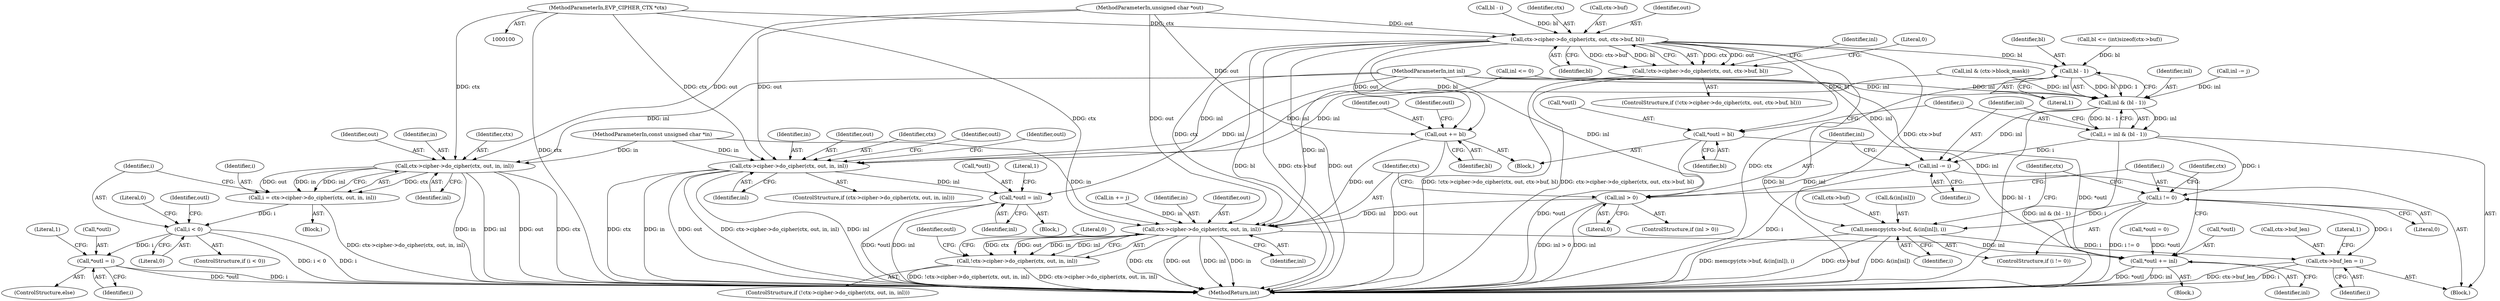 digraph "0_openssl_3f3582139fbb259a1c3cbb0a25236500a409bf26@pointer" {
"1000101" [label="(MethodParameterIn,EVP_CIPHER_CTX *ctx)"];
"1000121" [label="(Call,ctx->cipher->do_cipher(ctx, out, in, inl))"];
"1000119" [label="(Call,i = ctx->cipher->do_cipher(ctx, out, in, inl))"];
"1000127" [label="(Call,i < 0)"];
"1000133" [label="(Call,*outl = i)"];
"1000168" [label="(Call,ctx->cipher->do_cipher(ctx, out, in, inl))"];
"1000174" [label="(Call,*outl = inl)"];
"1000259" [label="(Call,ctx->cipher->do_cipher(ctx, out, ctx->buf, bl))"];
"1000258" [label="(Call,!ctx->cipher->do_cipher(ctx, out, ctx->buf, bl))"];
"1000274" [label="(Call,out += bl)"];
"1000303" [label="(Call,ctx->cipher->do_cipher(ctx, out, in, inl))"];
"1000302" [label="(Call,!ctx->cipher->do_cipher(ctx, out, in, inl))"];
"1000310" [label="(Call,*outl += inl)"];
"1000277" [label="(Call,*outl = bl)"];
"1000290" [label="(Call,bl - 1)"];
"1000288" [label="(Call,inl & (bl - 1))"];
"1000286" [label="(Call,i = inl & (bl - 1))"];
"1000293" [label="(Call,inl -= i)"];
"1000297" [label="(Call,inl > 0)"];
"1000315" [label="(Call,i != 0)"];
"1000318" [label="(Call,memcpy(ctx->buf, &(in[inl]), i))"];
"1000327" [label="(Call,ctx->buf_len = i)"];
"1000312" [label="(Identifier,outl)"];
"1000303" [label="(Call,ctx->cipher->do_cipher(ctx, out, in, inl))"];
"1000262" [label="(Call,ctx->buf)"];
"1000291" [label="(Identifier,bl)"];
"1000310" [label="(Call,*outl += inl)"];
"1000125" [label="(Identifier,inl)"];
"1000105" [label="(MethodParameterIn,int inl)"];
"1000257" [label="(ControlStructure,if (!ctx->cipher->do_cipher(ctx, out, ctx->buf, bl)))"];
"1000302" [label="(Call,!ctx->cipher->do_cipher(ctx, out, in, inl))"];
"1000327" [label="(Call,ctx->buf_len = i)"];
"1000300" [label="(Block,)"];
"1000119" [label="(Call,i = ctx->cipher->do_cipher(ctx, out, in, inl))"];
"1000133" [label="(Call,*outl = i)"];
"1000134" [label="(Call,*outl)"];
"1000309" [label="(Literal,0)"];
"1000140" [label="(Call,inl <= 0)"];
"1000128" [label="(Identifier,i)"];
"1000328" [label="(Call,ctx->buf_len)"];
"1000287" [label="(Identifier,i)"];
"1000172" [label="(Identifier,inl)"];
"1000290" [label="(Call,bl - 1)"];
"1000271" [label="(Call,in += j)"];
"1000311" [label="(Call,*outl)"];
"1000280" [label="(Identifier,bl)"];
"1000132" [label="(ControlStructure,else)"];
"1000304" [label="(Identifier,ctx)"];
"1000314" [label="(ControlStructure,if (i != 0))"];
"1000293" [label="(Call,inl -= i)"];
"1000131" [label="(Literal,0)"];
"1000258" [label="(Call,!ctx->cipher->do_cipher(ctx, out, ctx->buf, bl))"];
"1000292" [label="(Literal,1)"];
"1000282" [label="(Call,*outl = 0)"];
"1000127" [label="(Call,i < 0)"];
"1000269" [label="(Identifier,inl)"];
"1000331" [label="(Identifier,i)"];
"1000121" [label="(Call,ctx->cipher->do_cipher(ctx, out, in, inl))"];
"1000333" [label="(Literal,1)"];
"1000286" [label="(Call,i = inl & (bl - 1))"];
"1000320" [label="(Identifier,ctx)"];
"1000101" [label="(MethodParameterIn,EVP_CIPHER_CTX *ctx)"];
"1000318" [label="(Call,memcpy(ctx->buf, &(in[inl]), i))"];
"1000316" [label="(Identifier,i)"];
"1000289" [label="(Identifier,inl)"];
"1000322" [label="(Call,&(in[inl]))"];
"1000274" [label="(Call,out += bl)"];
"1000276" [label="(Identifier,bl)"];
"1000135" [label="(Identifier,outl)"];
"1000294" [label="(Identifier,inl)"];
"1000104" [label="(MethodParameterIn,const unsigned char *in)"];
"1000171" [label="(Identifier,in)"];
"1000267" [label="(Literal,0)"];
"1000288" [label="(Call,inl & (bl - 1))"];
"1000317" [label="(Literal,0)"];
"1000177" [label="(Identifier,inl)"];
"1000242" [label="(Block,)"];
"1000306" [label="(Identifier,in)"];
"1000168" [label="(Call,ctx->cipher->do_cipher(ctx, out, in, inl))"];
"1000170" [label="(Identifier,out)"];
"1000301" [label="(ControlStructure,if (!ctx->cipher->do_cipher(ctx, out, in, inl)))"];
"1000174" [label="(Call,*outl = inl)"];
"1000129" [label="(Literal,0)"];
"1000124" [label="(Identifier,in)"];
"1000138" [label="(Literal,1)"];
"1000261" [label="(Identifier,out)"];
"1000295" [label="(Identifier,i)"];
"1000329" [label="(Identifier,ctx)"];
"1000169" [label="(Identifier,ctx)"];
"1000298" [label="(Identifier,inl)"];
"1000176" [label="(Identifier,outl)"];
"1000299" [label="(Literal,0)"];
"1000278" [label="(Call,*outl)"];
"1000120" [label="(Identifier,i)"];
"1000122" [label="(Identifier,ctx)"];
"1000305" [label="(Identifier,out)"];
"1000201" [label="(Call,bl <= (int)sizeof(ctx->buf))"];
"1000268" [label="(Call,inl -= j)"];
"1000167" [label="(ControlStructure,if (ctx->cipher->do_cipher(ctx, out, in, inl)))"];
"1000296" [label="(ControlStructure,if (inl > 0))"];
"1000265" [label="(Identifier,bl)"];
"1000307" [label="(Identifier,inl)"];
"1000319" [label="(Call,ctx->buf)"];
"1000245" [label="(Call,bl - i)"];
"1000313" [label="(Identifier,inl)"];
"1000123" [label="(Identifier,out)"];
"1000334" [label="(MethodReturn,int)"];
"1000136" [label="(Identifier,i)"];
"1000326" [label="(Identifier,i)"];
"1000126" [label="(ControlStructure,if (i < 0))"];
"1000184" [label="(Identifier,outl)"];
"1000315" [label="(Call,i != 0)"];
"1000102" [label="(MethodParameterIn,unsigned char *out)"];
"1000118" [label="(Block,)"];
"1000275" [label="(Identifier,out)"];
"1000259" [label="(Call,ctx->cipher->do_cipher(ctx, out, ctx->buf, bl))"];
"1000173" [label="(Block,)"];
"1000106" [label="(Block,)"];
"1000279" [label="(Identifier,outl)"];
"1000297" [label="(Call,inl > 0)"];
"1000179" [label="(Literal,1)"];
"1000160" [label="(Call,inl & (ctx->block_mask))"];
"1000175" [label="(Call,*outl)"];
"1000260" [label="(Identifier,ctx)"];
"1000277" [label="(Call,*outl = bl)"];
"1000101" -> "1000100"  [label="AST: "];
"1000101" -> "1000334"  [label="DDG: ctx"];
"1000101" -> "1000121"  [label="DDG: ctx"];
"1000101" -> "1000168"  [label="DDG: ctx"];
"1000101" -> "1000259"  [label="DDG: ctx"];
"1000101" -> "1000303"  [label="DDG: ctx"];
"1000121" -> "1000119"  [label="AST: "];
"1000121" -> "1000125"  [label="CFG: "];
"1000122" -> "1000121"  [label="AST: "];
"1000123" -> "1000121"  [label="AST: "];
"1000124" -> "1000121"  [label="AST: "];
"1000125" -> "1000121"  [label="AST: "];
"1000119" -> "1000121"  [label="CFG: "];
"1000121" -> "1000334"  [label="DDG: in"];
"1000121" -> "1000334"  [label="DDG: inl"];
"1000121" -> "1000334"  [label="DDG: out"];
"1000121" -> "1000334"  [label="DDG: ctx"];
"1000121" -> "1000119"  [label="DDG: ctx"];
"1000121" -> "1000119"  [label="DDG: out"];
"1000121" -> "1000119"  [label="DDG: in"];
"1000121" -> "1000119"  [label="DDG: inl"];
"1000102" -> "1000121"  [label="DDG: out"];
"1000104" -> "1000121"  [label="DDG: in"];
"1000105" -> "1000121"  [label="DDG: inl"];
"1000119" -> "1000118"  [label="AST: "];
"1000120" -> "1000119"  [label="AST: "];
"1000128" -> "1000119"  [label="CFG: "];
"1000119" -> "1000334"  [label="DDG: ctx->cipher->do_cipher(ctx, out, in, inl)"];
"1000119" -> "1000127"  [label="DDG: i"];
"1000127" -> "1000126"  [label="AST: "];
"1000127" -> "1000129"  [label="CFG: "];
"1000128" -> "1000127"  [label="AST: "];
"1000129" -> "1000127"  [label="AST: "];
"1000131" -> "1000127"  [label="CFG: "];
"1000135" -> "1000127"  [label="CFG: "];
"1000127" -> "1000334"  [label="DDG: i < 0"];
"1000127" -> "1000334"  [label="DDG: i"];
"1000127" -> "1000133"  [label="DDG: i"];
"1000133" -> "1000132"  [label="AST: "];
"1000133" -> "1000136"  [label="CFG: "];
"1000134" -> "1000133"  [label="AST: "];
"1000136" -> "1000133"  [label="AST: "];
"1000138" -> "1000133"  [label="CFG: "];
"1000133" -> "1000334"  [label="DDG: *outl"];
"1000133" -> "1000334"  [label="DDG: i"];
"1000168" -> "1000167"  [label="AST: "];
"1000168" -> "1000172"  [label="CFG: "];
"1000169" -> "1000168"  [label="AST: "];
"1000170" -> "1000168"  [label="AST: "];
"1000171" -> "1000168"  [label="AST: "];
"1000172" -> "1000168"  [label="AST: "];
"1000176" -> "1000168"  [label="CFG: "];
"1000184" -> "1000168"  [label="CFG: "];
"1000168" -> "1000334"  [label="DDG: ctx->cipher->do_cipher(ctx, out, in, inl)"];
"1000168" -> "1000334"  [label="DDG: inl"];
"1000168" -> "1000334"  [label="DDG: ctx"];
"1000168" -> "1000334"  [label="DDG: in"];
"1000168" -> "1000334"  [label="DDG: out"];
"1000102" -> "1000168"  [label="DDG: out"];
"1000104" -> "1000168"  [label="DDG: in"];
"1000140" -> "1000168"  [label="DDG: inl"];
"1000160" -> "1000168"  [label="DDG: inl"];
"1000105" -> "1000168"  [label="DDG: inl"];
"1000168" -> "1000174"  [label="DDG: inl"];
"1000174" -> "1000173"  [label="AST: "];
"1000174" -> "1000177"  [label="CFG: "];
"1000175" -> "1000174"  [label="AST: "];
"1000177" -> "1000174"  [label="AST: "];
"1000179" -> "1000174"  [label="CFG: "];
"1000174" -> "1000334"  [label="DDG: inl"];
"1000174" -> "1000334"  [label="DDG: *outl"];
"1000105" -> "1000174"  [label="DDG: inl"];
"1000259" -> "1000258"  [label="AST: "];
"1000259" -> "1000265"  [label="CFG: "];
"1000260" -> "1000259"  [label="AST: "];
"1000261" -> "1000259"  [label="AST: "];
"1000262" -> "1000259"  [label="AST: "];
"1000265" -> "1000259"  [label="AST: "];
"1000258" -> "1000259"  [label="CFG: "];
"1000259" -> "1000334"  [label="DDG: ctx"];
"1000259" -> "1000334"  [label="DDG: bl"];
"1000259" -> "1000334"  [label="DDG: ctx->buf"];
"1000259" -> "1000334"  [label="DDG: out"];
"1000259" -> "1000258"  [label="DDG: ctx"];
"1000259" -> "1000258"  [label="DDG: out"];
"1000259" -> "1000258"  [label="DDG: ctx->buf"];
"1000259" -> "1000258"  [label="DDG: bl"];
"1000102" -> "1000259"  [label="DDG: out"];
"1000245" -> "1000259"  [label="DDG: bl"];
"1000259" -> "1000274"  [label="DDG: bl"];
"1000259" -> "1000274"  [label="DDG: out"];
"1000259" -> "1000277"  [label="DDG: bl"];
"1000259" -> "1000290"  [label="DDG: bl"];
"1000259" -> "1000303"  [label="DDG: ctx"];
"1000259" -> "1000318"  [label="DDG: ctx->buf"];
"1000258" -> "1000257"  [label="AST: "];
"1000267" -> "1000258"  [label="CFG: "];
"1000269" -> "1000258"  [label="CFG: "];
"1000258" -> "1000334"  [label="DDG: ctx->cipher->do_cipher(ctx, out, ctx->buf, bl)"];
"1000258" -> "1000334"  [label="DDG: !ctx->cipher->do_cipher(ctx, out, ctx->buf, bl)"];
"1000274" -> "1000242"  [label="AST: "];
"1000274" -> "1000276"  [label="CFG: "];
"1000275" -> "1000274"  [label="AST: "];
"1000276" -> "1000274"  [label="AST: "];
"1000279" -> "1000274"  [label="CFG: "];
"1000274" -> "1000334"  [label="DDG: out"];
"1000102" -> "1000274"  [label="DDG: out"];
"1000274" -> "1000303"  [label="DDG: out"];
"1000303" -> "1000302"  [label="AST: "];
"1000303" -> "1000307"  [label="CFG: "];
"1000304" -> "1000303"  [label="AST: "];
"1000305" -> "1000303"  [label="AST: "];
"1000306" -> "1000303"  [label="AST: "];
"1000307" -> "1000303"  [label="AST: "];
"1000302" -> "1000303"  [label="CFG: "];
"1000303" -> "1000334"  [label="DDG: ctx"];
"1000303" -> "1000334"  [label="DDG: out"];
"1000303" -> "1000334"  [label="DDG: inl"];
"1000303" -> "1000334"  [label="DDG: in"];
"1000303" -> "1000302"  [label="DDG: ctx"];
"1000303" -> "1000302"  [label="DDG: out"];
"1000303" -> "1000302"  [label="DDG: in"];
"1000303" -> "1000302"  [label="DDG: inl"];
"1000102" -> "1000303"  [label="DDG: out"];
"1000271" -> "1000303"  [label="DDG: in"];
"1000104" -> "1000303"  [label="DDG: in"];
"1000297" -> "1000303"  [label="DDG: inl"];
"1000105" -> "1000303"  [label="DDG: inl"];
"1000303" -> "1000310"  [label="DDG: inl"];
"1000302" -> "1000301"  [label="AST: "];
"1000309" -> "1000302"  [label="CFG: "];
"1000312" -> "1000302"  [label="CFG: "];
"1000302" -> "1000334"  [label="DDG: ctx->cipher->do_cipher(ctx, out, in, inl)"];
"1000302" -> "1000334"  [label="DDG: !ctx->cipher->do_cipher(ctx, out, in, inl)"];
"1000310" -> "1000300"  [label="AST: "];
"1000310" -> "1000313"  [label="CFG: "];
"1000311" -> "1000310"  [label="AST: "];
"1000313" -> "1000310"  [label="AST: "];
"1000316" -> "1000310"  [label="CFG: "];
"1000310" -> "1000334"  [label="DDG: inl"];
"1000310" -> "1000334"  [label="DDG: *outl"];
"1000105" -> "1000310"  [label="DDG: inl"];
"1000277" -> "1000310"  [label="DDG: *outl"];
"1000282" -> "1000310"  [label="DDG: *outl"];
"1000277" -> "1000242"  [label="AST: "];
"1000277" -> "1000280"  [label="CFG: "];
"1000278" -> "1000277"  [label="AST: "];
"1000280" -> "1000277"  [label="AST: "];
"1000287" -> "1000277"  [label="CFG: "];
"1000277" -> "1000334"  [label="DDG: *outl"];
"1000290" -> "1000288"  [label="AST: "];
"1000290" -> "1000292"  [label="CFG: "];
"1000291" -> "1000290"  [label="AST: "];
"1000292" -> "1000290"  [label="AST: "];
"1000288" -> "1000290"  [label="CFG: "];
"1000290" -> "1000334"  [label="DDG: bl"];
"1000290" -> "1000288"  [label="DDG: bl"];
"1000290" -> "1000288"  [label="DDG: 1"];
"1000201" -> "1000290"  [label="DDG: bl"];
"1000288" -> "1000286"  [label="AST: "];
"1000289" -> "1000288"  [label="AST: "];
"1000286" -> "1000288"  [label="CFG: "];
"1000288" -> "1000334"  [label="DDG: bl - 1"];
"1000288" -> "1000286"  [label="DDG: inl"];
"1000288" -> "1000286"  [label="DDG: bl - 1"];
"1000140" -> "1000288"  [label="DDG: inl"];
"1000268" -> "1000288"  [label="DDG: inl"];
"1000160" -> "1000288"  [label="DDG: inl"];
"1000105" -> "1000288"  [label="DDG: inl"];
"1000288" -> "1000293"  [label="DDG: inl"];
"1000286" -> "1000106"  [label="AST: "];
"1000287" -> "1000286"  [label="AST: "];
"1000294" -> "1000286"  [label="CFG: "];
"1000286" -> "1000334"  [label="DDG: inl & (bl - 1)"];
"1000286" -> "1000293"  [label="DDG: i"];
"1000286" -> "1000315"  [label="DDG: i"];
"1000293" -> "1000106"  [label="AST: "];
"1000293" -> "1000295"  [label="CFG: "];
"1000294" -> "1000293"  [label="AST: "];
"1000295" -> "1000293"  [label="AST: "];
"1000298" -> "1000293"  [label="CFG: "];
"1000293" -> "1000334"  [label="DDG: i"];
"1000105" -> "1000293"  [label="DDG: inl"];
"1000293" -> "1000297"  [label="DDG: inl"];
"1000297" -> "1000296"  [label="AST: "];
"1000297" -> "1000299"  [label="CFG: "];
"1000298" -> "1000297"  [label="AST: "];
"1000299" -> "1000297"  [label="AST: "];
"1000304" -> "1000297"  [label="CFG: "];
"1000316" -> "1000297"  [label="CFG: "];
"1000297" -> "1000334"  [label="DDG: inl"];
"1000297" -> "1000334"  [label="DDG: inl > 0"];
"1000105" -> "1000297"  [label="DDG: inl"];
"1000315" -> "1000314"  [label="AST: "];
"1000315" -> "1000317"  [label="CFG: "];
"1000316" -> "1000315"  [label="AST: "];
"1000317" -> "1000315"  [label="AST: "];
"1000320" -> "1000315"  [label="CFG: "];
"1000329" -> "1000315"  [label="CFG: "];
"1000315" -> "1000334"  [label="DDG: i != 0"];
"1000315" -> "1000318"  [label="DDG: i"];
"1000315" -> "1000327"  [label="DDG: i"];
"1000318" -> "1000314"  [label="AST: "];
"1000318" -> "1000326"  [label="CFG: "];
"1000319" -> "1000318"  [label="AST: "];
"1000322" -> "1000318"  [label="AST: "];
"1000326" -> "1000318"  [label="AST: "];
"1000329" -> "1000318"  [label="CFG: "];
"1000318" -> "1000334"  [label="DDG: memcpy(ctx->buf, &(in[inl]), i)"];
"1000318" -> "1000334"  [label="DDG: ctx->buf"];
"1000318" -> "1000334"  [label="DDG: &(in[inl])"];
"1000318" -> "1000327"  [label="DDG: i"];
"1000327" -> "1000106"  [label="AST: "];
"1000327" -> "1000331"  [label="CFG: "];
"1000328" -> "1000327"  [label="AST: "];
"1000331" -> "1000327"  [label="AST: "];
"1000333" -> "1000327"  [label="CFG: "];
"1000327" -> "1000334"  [label="DDG: ctx->buf_len"];
"1000327" -> "1000334"  [label="DDG: i"];
}

